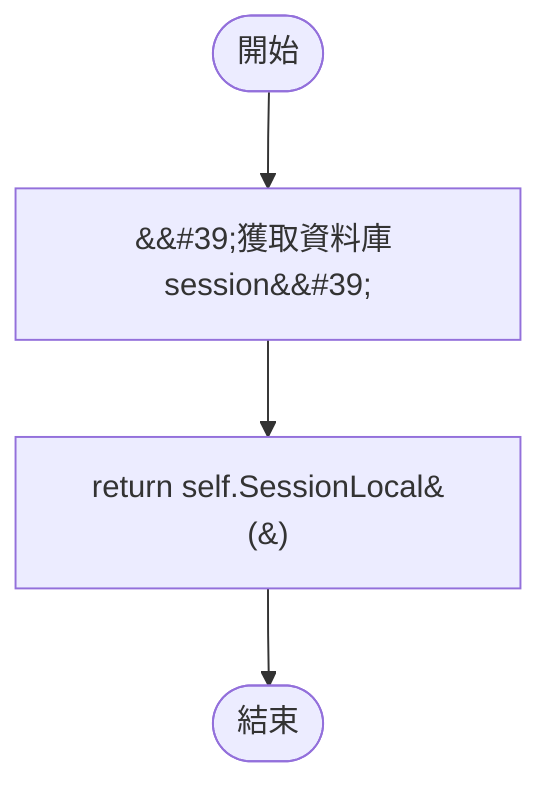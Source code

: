 flowchart TB
    n1([開始])
    n2([結束])
    n3[&amp;&#35;39;獲取資料庫 session&amp;&#35;39;]
    n4[return self.SessionLocal&#40;&#41;]
    n1 --> n3
    n3 --> n4
    n4 --> n2